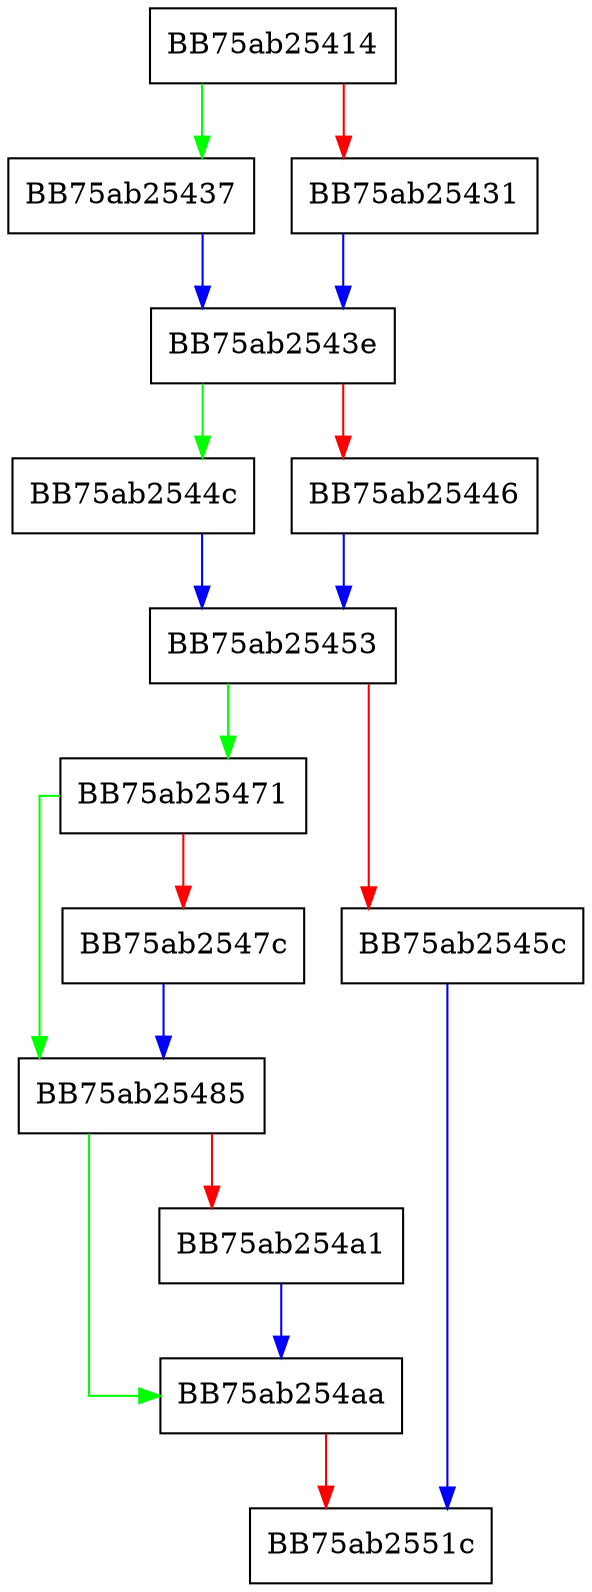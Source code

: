 digraph swap {
  node [shape="box"];
  graph [splines=ortho];
  BB75ab25414 -> BB75ab25437 [color="green"];
  BB75ab25414 -> BB75ab25431 [color="red"];
  BB75ab25431 -> BB75ab2543e [color="blue"];
  BB75ab25437 -> BB75ab2543e [color="blue"];
  BB75ab2543e -> BB75ab2544c [color="green"];
  BB75ab2543e -> BB75ab25446 [color="red"];
  BB75ab25446 -> BB75ab25453 [color="blue"];
  BB75ab2544c -> BB75ab25453 [color="blue"];
  BB75ab25453 -> BB75ab25471 [color="green"];
  BB75ab25453 -> BB75ab2545c [color="red"];
  BB75ab2545c -> BB75ab2551c [color="blue"];
  BB75ab25471 -> BB75ab25485 [color="green"];
  BB75ab25471 -> BB75ab2547c [color="red"];
  BB75ab2547c -> BB75ab25485 [color="blue"];
  BB75ab25485 -> BB75ab254aa [color="green"];
  BB75ab25485 -> BB75ab254a1 [color="red"];
  BB75ab254a1 -> BB75ab254aa [color="blue"];
  BB75ab254aa -> BB75ab2551c [color="red"];
}